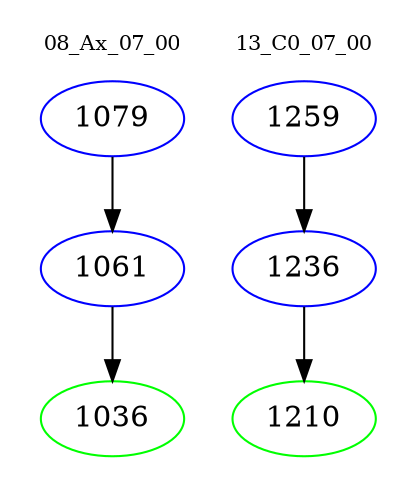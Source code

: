 digraph{
subgraph cluster_0 {
color = white
label = "08_Ax_07_00";
fontsize=10;
T0_1079 [label="1079", color="blue"]
T0_1079 -> T0_1061 [color="black"]
T0_1061 [label="1061", color="blue"]
T0_1061 -> T0_1036 [color="black"]
T0_1036 [label="1036", color="green"]
}
subgraph cluster_1 {
color = white
label = "13_C0_07_00";
fontsize=10;
T1_1259 [label="1259", color="blue"]
T1_1259 -> T1_1236 [color="black"]
T1_1236 [label="1236", color="blue"]
T1_1236 -> T1_1210 [color="black"]
T1_1210 [label="1210", color="green"]
}
}
